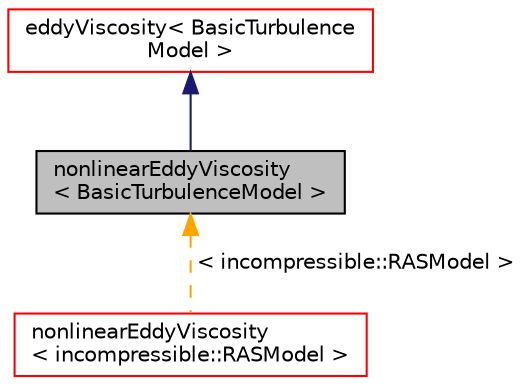 digraph "nonlinearEddyViscosity&lt; BasicTurbulenceModel &gt;"
{
  bgcolor="transparent";
  edge [fontname="Helvetica",fontsize="10",labelfontname="Helvetica",labelfontsize="10"];
  node [fontname="Helvetica",fontsize="10",shape=record];
  Node1 [label="nonlinearEddyViscosity\l\< BasicTurbulenceModel \>",height=0.2,width=0.4,color="black", fillcolor="grey75", style="filled", fontcolor="black"];
  Node2 -> Node1 [dir="back",color="midnightblue",fontsize="10",style="solid",fontname="Helvetica"];
  Node2 [label="eddyViscosity\< BasicTurbulence\lModel \>",height=0.2,width=0.4,color="red",URL="$a00620.html",tooltip="Eddy viscosity turbulence model base class. "];
  Node1 -> Node3 [dir="back",color="orange",fontsize="10",style="dashed",label=" \< incompressible::RASModel \>" ,fontname="Helvetica"];
  Node3 [label="nonlinearEddyViscosity\l\< incompressible::RASModel \>",height=0.2,width=0.4,color="red",URL="$a01656.html"];
}
